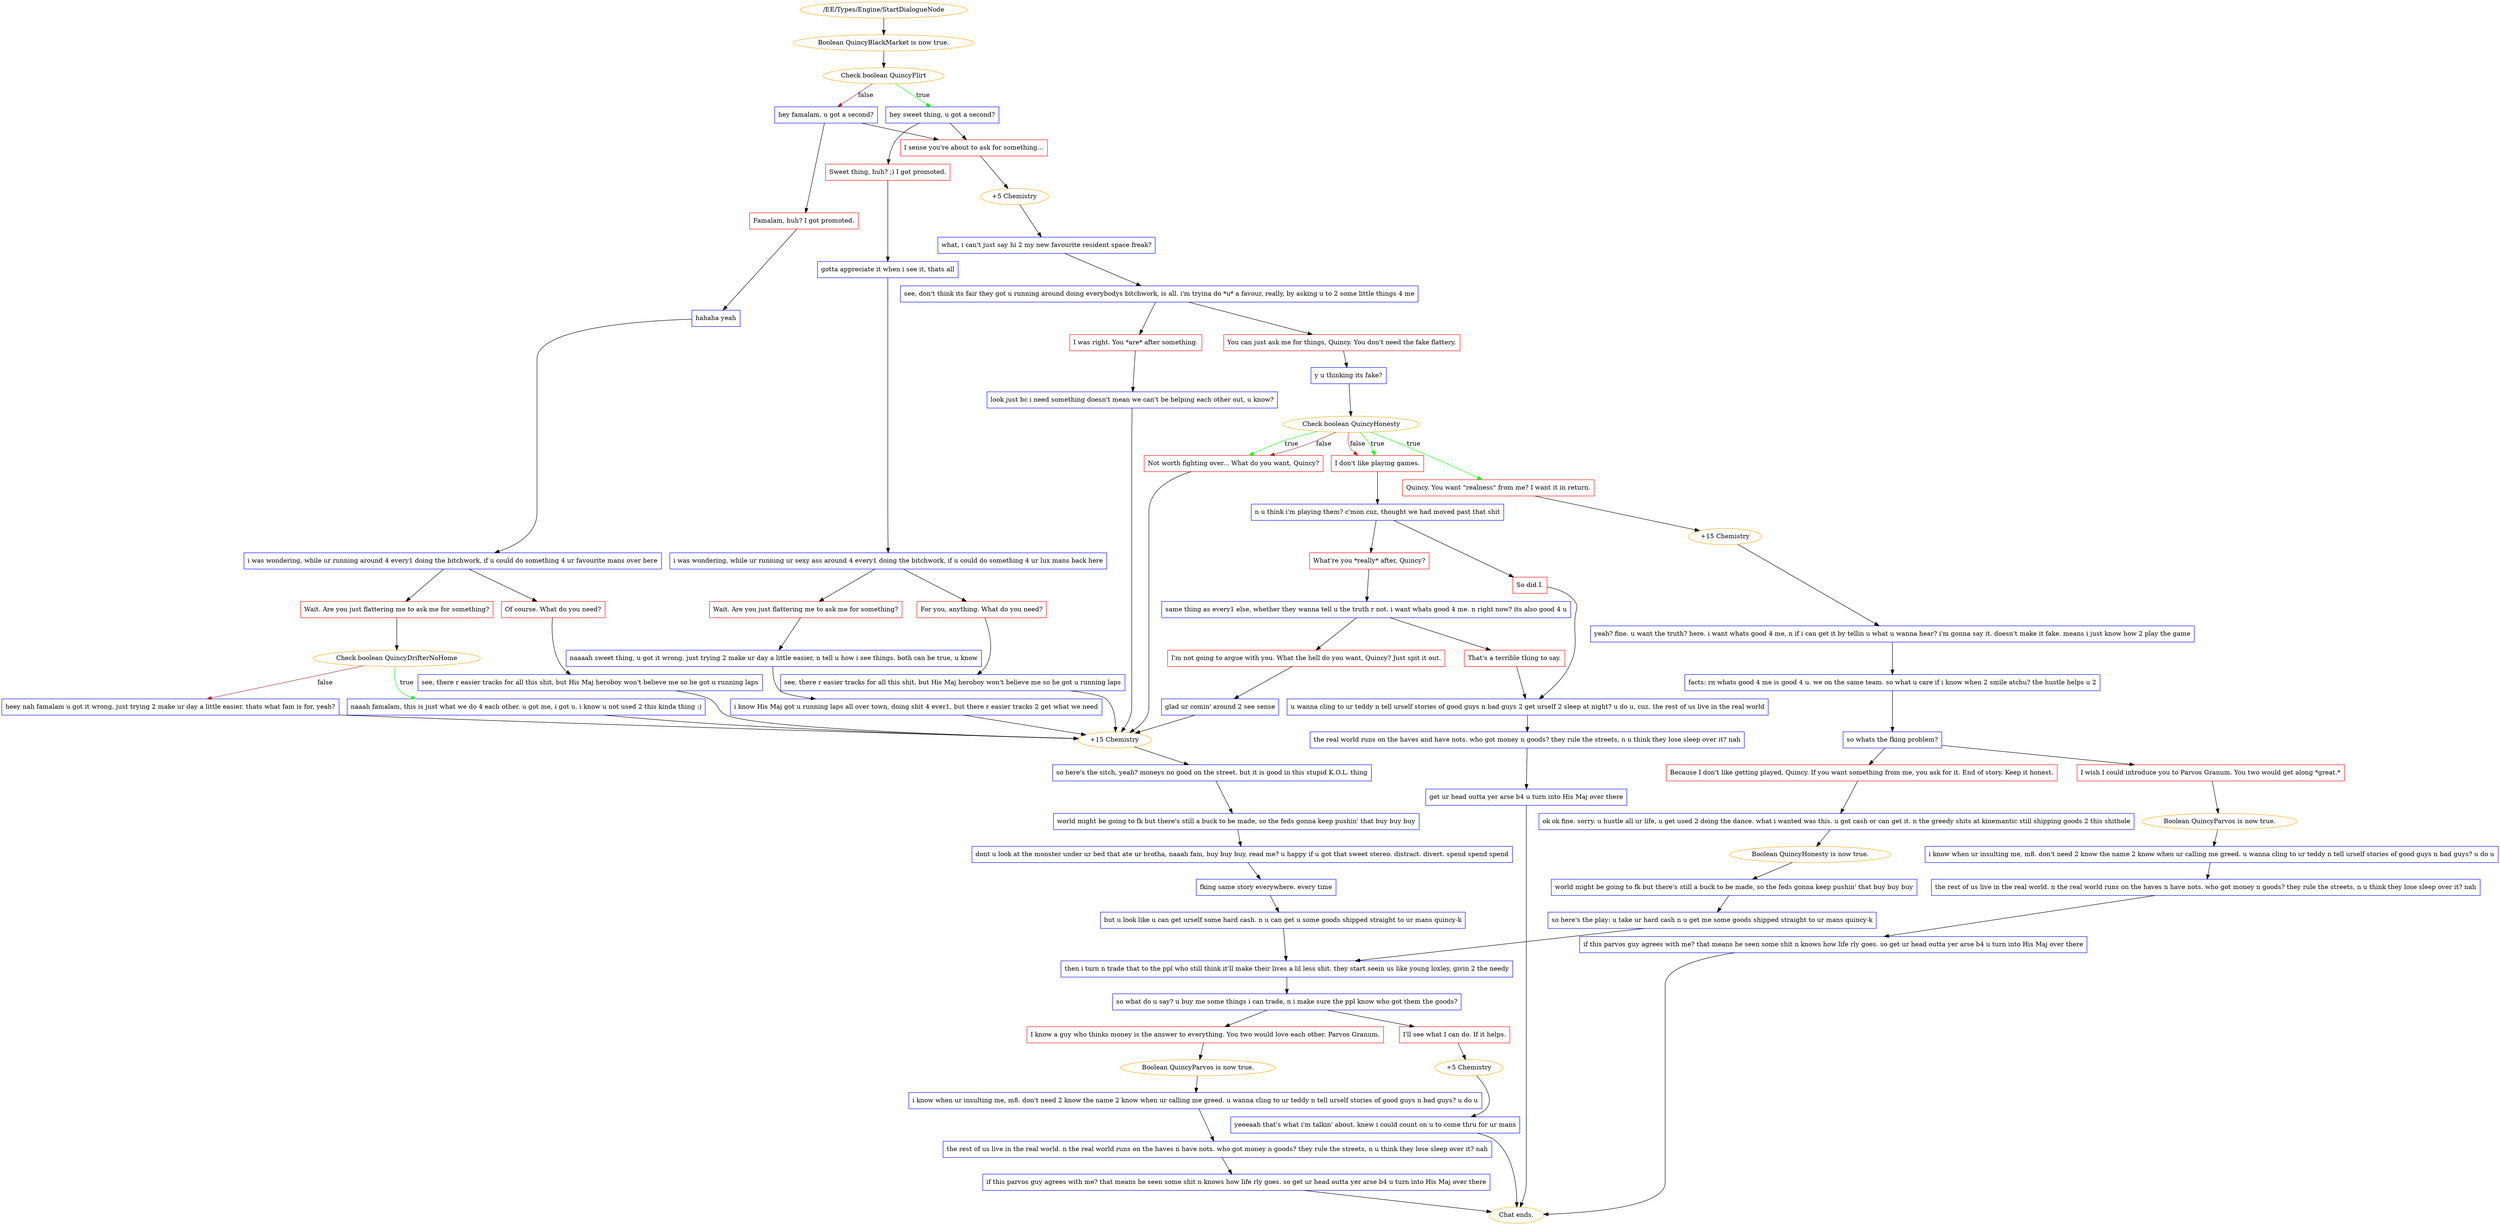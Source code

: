 digraph {
	959 [label="/EE/Types/Engine/StartDialogueNode",color=orange];
		959 -> 971;
	971 [label="Boolean QuincyBlackMarket is now true.",color=orange];
		971 -> 960;
	960 [label="Check boolean QuincyFlirt",color=orange];
		960 -> 962 [label=true,color=green];
		960 -> 961 [label=false,color=brown];
	962 [label="hey sweet thing, u got a second?",shape=box,color=blue];
		962 -> 963;
		962 -> 964;
	961 [label="hey famalam, u got a second?",shape=box,color=blue];
		961 -> 965;
		961 -> 964;
	963 [label="Sweet thing, huh? ;) I got promoted.",shape=box,color=red];
		963 -> 966;
	964 [label="I sense you're about to ask for something...",shape=box,color=red];
		964 -> 969;
	965 [label="Famalam, huh? I got promoted.",shape=box,color=red];
		965 -> 968;
	966 [label="gotta appreciate it when i see it, thats all",shape=box,color=blue];
		966 -> 972;
	969 [label="+5 Chemistry",color=orange];
		969 -> 967;
	968 [label="hahaha yeah",shape=box,color=blue];
		968 -> 974;
	972 [label="i was wondering, while ur running ur sexy ass around 4 every1 doing the bitchwork, if u could do something 4 ur lux mans back here",shape=box,color=blue];
		972 -> 975;
		972 -> 976;
	967 [label="what, i can't just say hi 2 my new favourite resident space freak?",shape=box,color=blue];
		967 -> 973;
	974 [label="i was wondering, while ur running around 4 every1 doing the bitchwork, if u could do something 4 ur favourite mans over here",shape=box,color=blue];
		974 -> 979;
		974 -> 980;
	975 [label="For you, anything. What do you need?",shape=box,color=red];
		975 -> 984;
	976 [label="Wait. Are you just flattering me to ask me for something?",shape=box,color=red];
		976 -> 985;
	973 [label="see, don't think its fair they got u running around doing everybodys bitchwork, is all. i'm tryina do *u* a favour, really, by asking u to 2 some little things 4 me",shape=box,color=blue];
		973 -> 977;
		973 -> 978;
	979 [label="Of course. What do you need?",shape=box,color=red];
		979 -> 988;
	980 [label="Wait. Are you just flattering me to ask me for something?",shape=box,color=red];
		980 -> 970;
	984 [label="see, there r easier tracks for all this shit, but His Maj heroboy won't believe me so he got u running laps",shape=box,color=blue];
		984 -> 1005;
	985 [label="naaaah sweet thing, u got it wrong. just trying 2 make ur day a little easier, n tell u how i see things. both can be true, u know",shape=box,color=blue];
		985 -> 989;
	977 [label="I was right. You *are* after something.",shape=box,color=red];
		977 -> 986;
	978 [label="You can just ask me for things, Quincy. You don't need the fake flattery.",shape=box,color=red];
		978 -> 987;
	988 [label="see, there r easier tracks for all this shit, but His Maj heroboy won't believe me so he got u running laps",shape=box,color=blue];
		988 -> 1005;
	970 [label="Check boolean QuincyDrifterNoHome",color=orange];
		970 -> 982 [label=true,color=green];
		970 -> 983 [label=false,color=brown];
	1005 [label="+15 Chemistry",color=orange];
		1005 -> 1004;
	989 [label="i know His Maj got u running laps all over town, doing shit 4 ever1, but there r easier tracks 2 get what we need",shape=box,color=blue];
		989 -> 1005;
	986 [label="look just bc i need something doesn't mean we can't be helping each other out, u know?",shape=box,color=blue];
		986 -> 1005;
	987 [label="y u thinking its fake?",shape=box,color=blue];
		987 -> 3531;
	982 [label="naaah famalam, this is just what we do 4 each other. u got me, i got u. i know u not used 2 this kinda thing :)",shape=box,color=blue];
		982 -> 1005;
	983 [label="heey nah famalam u got it wrong. just trying 2 make ur day a little easier. thats what fam is for, yeah?",shape=box,color=blue];
		983 -> 1005;
	1004 [label="so here's the sitch, yeah? moneys no good on the street. but it is good in this stupid K.O.L. thing",shape=box,color=blue];
		1004 -> 1021;
	3531 [label="Check boolean QuincyHonesty",color=orange];
		3531 -> 981 [label=true,color=green];
		3531 -> 991 [label=true,color=green];
		3531 -> 992 [label=true,color=green];
		3531 -> 991 [label=false,color=brown];
		3531 -> 992 [label=false,color=brown];
	1021 [label="world might be going to fk but there's still a buck to be made, so the feds gonna keep pushin' that buy buy buy",shape=box,color=blue];
		1021 -> 1022;
	981 [label="Quincy. You want \"realness\" from me? I want it in return.",shape=box,color=red];
		981 -> 995;
	991 [label="I don't like playing games.",shape=box,color=red];
		991 -> 994;
	992 [label="Not worth fighting over... What do you want, Quincy?",shape=box,color=red];
		992 -> 1005;
	1022 [label="dont u look at the monster under ur bed that ate ur brotha, naaah fam, buy buy buy, read me? u happy if u got that sweet stereo. distract. divert. spend spend spend",shape=box,color=blue];
		1022 -> 1023;
	995 [label="+15 Chemistry",color=orange];
		995 -> 993;
	994 [label="n u think i'm playing them? c'mon cuz, thought we had moved past that shit",shape=box,color=blue];
		994 -> 998;
		994 -> 999;
	1023 [label="fking same story everywhere. every time",shape=box,color=blue];
		1023 -> 1024;
	993 [label="yeah? fine. u want the truth? here. i want whats good 4 me, n if i can get it by tellin u what u wanna hear? i'm gonna say it. doesn't make it fake. means i just know how 2 play the game",shape=box,color=blue];
		993 -> 996;
	998 [label="So did I.",shape=box,color=red];
		998 -> 1017;
	999 [label="What're you *really* after, Quincy?",shape=box,color=red];
		999 -> 1000;
	1024 [label="but u look like u can get urself some hard cash. n u can get u some goods shipped straight to ur mans quincy-k",shape=box,color=blue];
		1024 -> 1025;
	996 [label="facts: rn whats good 4 me is good 4 u. we on the same team. so what u care if i know when 2 smile atchu? the hustle helps u 2",shape=box,color=blue];
		996 -> 997;
	1017 [label="u wanna cling to ur teddy n tell urself stories of good guys n bad guys 2 get urself 2 sleep at night? u do u, cuz. the rest of us live in the real world",shape=box,color=blue];
		1017 -> 1018;
	1000 [label="same thing as every1 else, whether they wanna tell u the truth r not. i want whats good 4 me. n right now? its also good 4 u",shape=box,color=blue];
		1000 -> 1001;
		1000 -> 1002;
	1025 [label="then i turn n trade that to the ppl who still think it'll make their lives a lil less shit. they start seein us like young loxley, givin 2 the needy",shape=box,color=blue];
		1025 -> 1026;
	997 [label="so whats the fking problem?",shape=box,color=blue];
		997 -> 1006;
		997 -> 1007;
	1018 [label="the real world runs on the haves and have nots. who got money n goods? they rule the streets, n u think they lose sleep over it? nah",shape=box,color=blue];
		1018 -> 1019;
	1001 [label="That's a terrible thing to say.",shape=box,color=red];
		1001 -> 1017;
	1002 [label="I'm not going to argue with you. What the hell do you want, Quincy? Just spit it out.",shape=box,color=red];
		1002 -> 1003;
	1026 [label="so what do u say? u buy me some things i can trade, n i make sure the ppl know who got them the goods?",shape=box,color=blue];
		1026 -> 1027;
		1026 -> 1028;
	1006 [label="I wish I could introduce you to Parvos Granum. You two would get along *great.*",shape=box,color=red];
		1006 -> 1008;
	1007 [label="Because I don't like getting played, Quincy. If you want something from me, you ask for it. End of story. Keep it honest.",shape=box,color=red];
		1007 -> 1009;
	1019 [label="get ur head outta yer arse b4 u turn into His Maj over there",shape=box,color=blue];
		1019 -> "Chat ends.";
	1003 [label="glad ur comin' around 2 see sense",shape=box,color=blue];
		1003 -> 1005;
	1027 [label="I'll see what I can do. If it helps.",shape=box,color=red];
		1027 -> 1032;
	1028 [label="I know a guy who thinks money is the answer to everything. You two would love each other. Parvos Granum.",shape=box,color=red];
		1028 -> 1030;
	1008 [label="Boolean QuincyParvos is now true.",color=orange];
		1008 -> 1013;
	1009 [label="ok ok fine. sorry. u hustle all ur life, u get used 2 doing the dance. what i wanted was this. u got cash or can get it. n the greedy shits at kinemantic still shipping goods 2 this shithole",shape=box,color=blue];
		1009 -> 1010;
	"Chat ends." [color=orange];
	1032 [label="+5 Chemistry",color=orange];
		1032 -> 1029;
	1030 [label="Boolean QuincyParvos is now true.",color=orange];
		1030 -> 1031;
	1013 [label="i know when ur insulting me, m8. don't need 2 know the name 2 know when ur calling me greed. u wanna cling to ur teddy n tell urself stories of good guys n bad guys? u do u",shape=box,color=blue];
		1013 -> 1014;
	1010 [label="Boolean QuincyHonesty is now true.",color=orange];
		1010 -> 1011;
	1029 [label="yeeeaah that's what i'm talkin' about. knew i could count on u to come thru for ur mans",shape=box,color=blue];
		1029 -> "Chat ends.";
	1031 [label="i know when ur insulting me, m8. don't need 2 know the name 2 know when ur calling me greed. u wanna cling to ur teddy n tell urself stories of good guys n bad guys? u do u",shape=box,color=blue];
		1031 -> 1034;
	1014 [label="the rest of us live in the real world. n the real world runs on the haves n have nots. who got money n goods? they rule the streets, n u think they lose sleep over it? nah",shape=box,color=blue];
		1014 -> 1015;
	1011 [label="world might be going to fk but there's still a buck to be made, so the feds gonna keep pushin' that buy buy buy",shape=box,color=blue];
		1011 -> 1012;
	"Chat ends." [color=orange];
	1034 [label="the rest of us live in the real world. n the real world runs on the haves n have nots. who got money n goods? they rule the streets, n u think they lose sleep over it? nah",shape=box,color=blue];
		1034 -> 1035;
	1015 [label="if this parvos guy agrees with me? that means he seen some shit n knows how life rly goes. so get ur head outta yer arse b4 u turn into His Maj over there",shape=box,color=blue];
		1015 -> "Chat ends.";
	1012 [label="so here's the play: u take ur hard cash n u get me some goods shipped straight to ur mans quincy-k",shape=box,color=blue];
		1012 -> 1025;
	1035 [label="if this parvos guy agrees with me? that means he seen some shit n knows how life rly goes. so get ur head outta yer arse b4 u turn into His Maj over there",shape=box,color=blue];
		1035 -> "Chat ends.";
	"Chat ends." [color=orange];
	"Chat ends." [color=orange];
}